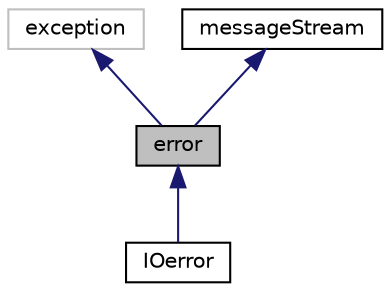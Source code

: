 digraph "error"
{
  bgcolor="transparent";
  edge [fontname="Helvetica",fontsize="10",labelfontname="Helvetica",labelfontsize="10"];
  node [fontname="Helvetica",fontsize="10",shape=record];
  Node1 [label="error",height=0.2,width=0.4,color="black", fillcolor="grey75", style="filled", fontcolor="black"];
  Node2 -> Node1 [dir="back",color="midnightblue",fontsize="10",style="solid",fontname="Helvetica"];
  Node2 [label="exception",height=0.2,width=0.4,color="grey75"];
  Node3 -> Node1 [dir="back",color="midnightblue",fontsize="10",style="solid",fontname="Helvetica"];
  Node3 [label="messageStream",height=0.2,width=0.4,color="black",URL="$a01485.html",tooltip="Class to handle messaging in a simple, consistent stream-based manner. "];
  Node1 -> Node4 [dir="back",color="midnightblue",fontsize="10",style="solid",fontname="Helvetica"];
  Node4 [label="IOerror",height=0.2,width=0.4,color="black",URL="$a01175.html",tooltip="Report an I/O error. "];
}
